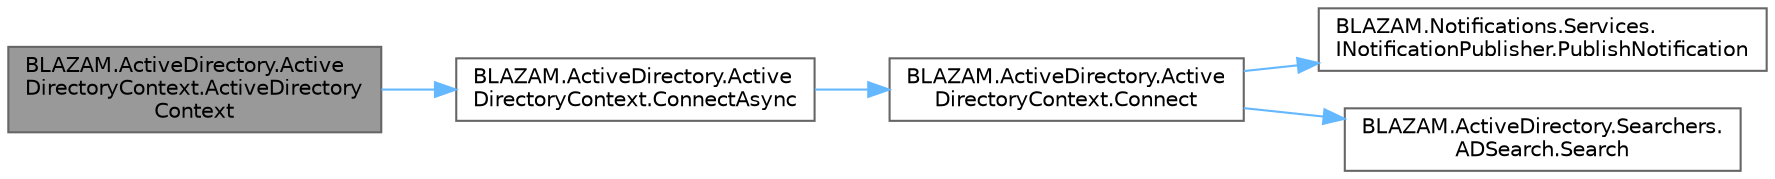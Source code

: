 digraph "BLAZAM.ActiveDirectory.ActiveDirectoryContext.ActiveDirectoryContext"
{
 // LATEX_PDF_SIZE
  bgcolor="transparent";
  edge [fontname=Helvetica,fontsize=10,labelfontname=Helvetica,labelfontsize=10];
  node [fontname=Helvetica,fontsize=10,shape=box,height=0.2,width=0.4];
  rankdir="LR";
  Node1 [id="Node000001",label="BLAZAM.ActiveDirectory.Active\lDirectoryContext.ActiveDirectory\lContext",height=0.2,width=0.4,color="gray40", fillcolor="grey60", style="filled", fontcolor="black",tooltip="Initializes the applications Active Directory connection. It takes the information from the ActiveDir..."];
  Node1 -> Node2 [id="edge5_Node000001_Node000002",color="steelblue1",style="solid",tooltip=" "];
  Node2 [id="Node000002",label="BLAZAM.ActiveDirectory.Active\lDirectoryContext.ConnectAsync",height=0.2,width=0.4,color="grey40", fillcolor="white", style="filled",URL="$class_b_l_a_z_a_m_1_1_active_directory_1_1_active_directory_context.html#a1ce41123999925ab6b6959e8ceade90f",tooltip="connects to an Active Directory server. It first checks the database connection status,..."];
  Node2 -> Node3 [id="edge6_Node000002_Node000003",color="steelblue1",style="solid",tooltip=" "];
  Node3 [id="Node000003",label="BLAZAM.ActiveDirectory.Active\lDirectoryContext.Connect",height=0.2,width=0.4,color="grey40", fillcolor="white", style="filled",URL="$class_b_l_a_z_a_m_1_1_active_directory_1_1_active_directory_context.html#af8dcf4f6565ffe21920bde7e4a208164",tooltip="Attempts a connection to the Active Directory server."];
  Node3 -> Node4 [id="edge7_Node000003_Node000004",color="steelblue1",style="solid",tooltip=" "];
  Node4 [id="Node000004",label="BLAZAM.Notifications.Services.\lINotificationPublisher.PublishNotification",height=0.2,width=0.4,color="grey40", fillcolor="white", style="filled",URL="$interface_b_l_a_z_a_m_1_1_notifications_1_1_services_1_1_i_notification_publisher.html#ae3911c4709c22f79b3a7792e71317a02",tooltip="Publishes a notification to a single user."];
  Node3 -> Node5 [id="edge8_Node000003_Node000005",color="steelblue1",style="solid",tooltip=" "];
  Node5 [id="Node000005",label="BLAZAM.ActiveDirectory.Searchers.\lADSearch.Search",height=0.2,width=0.4,color="grey40", fillcolor="white", style="filled",URL="$class_b_l_a_z_a_m_1_1_active_directory_1_1_searchers_1_1_a_d_search.html#a7ad8f3715cdef01843572ca39ec400ed",tooltip="Searches ambiguously for all object types."];
}
